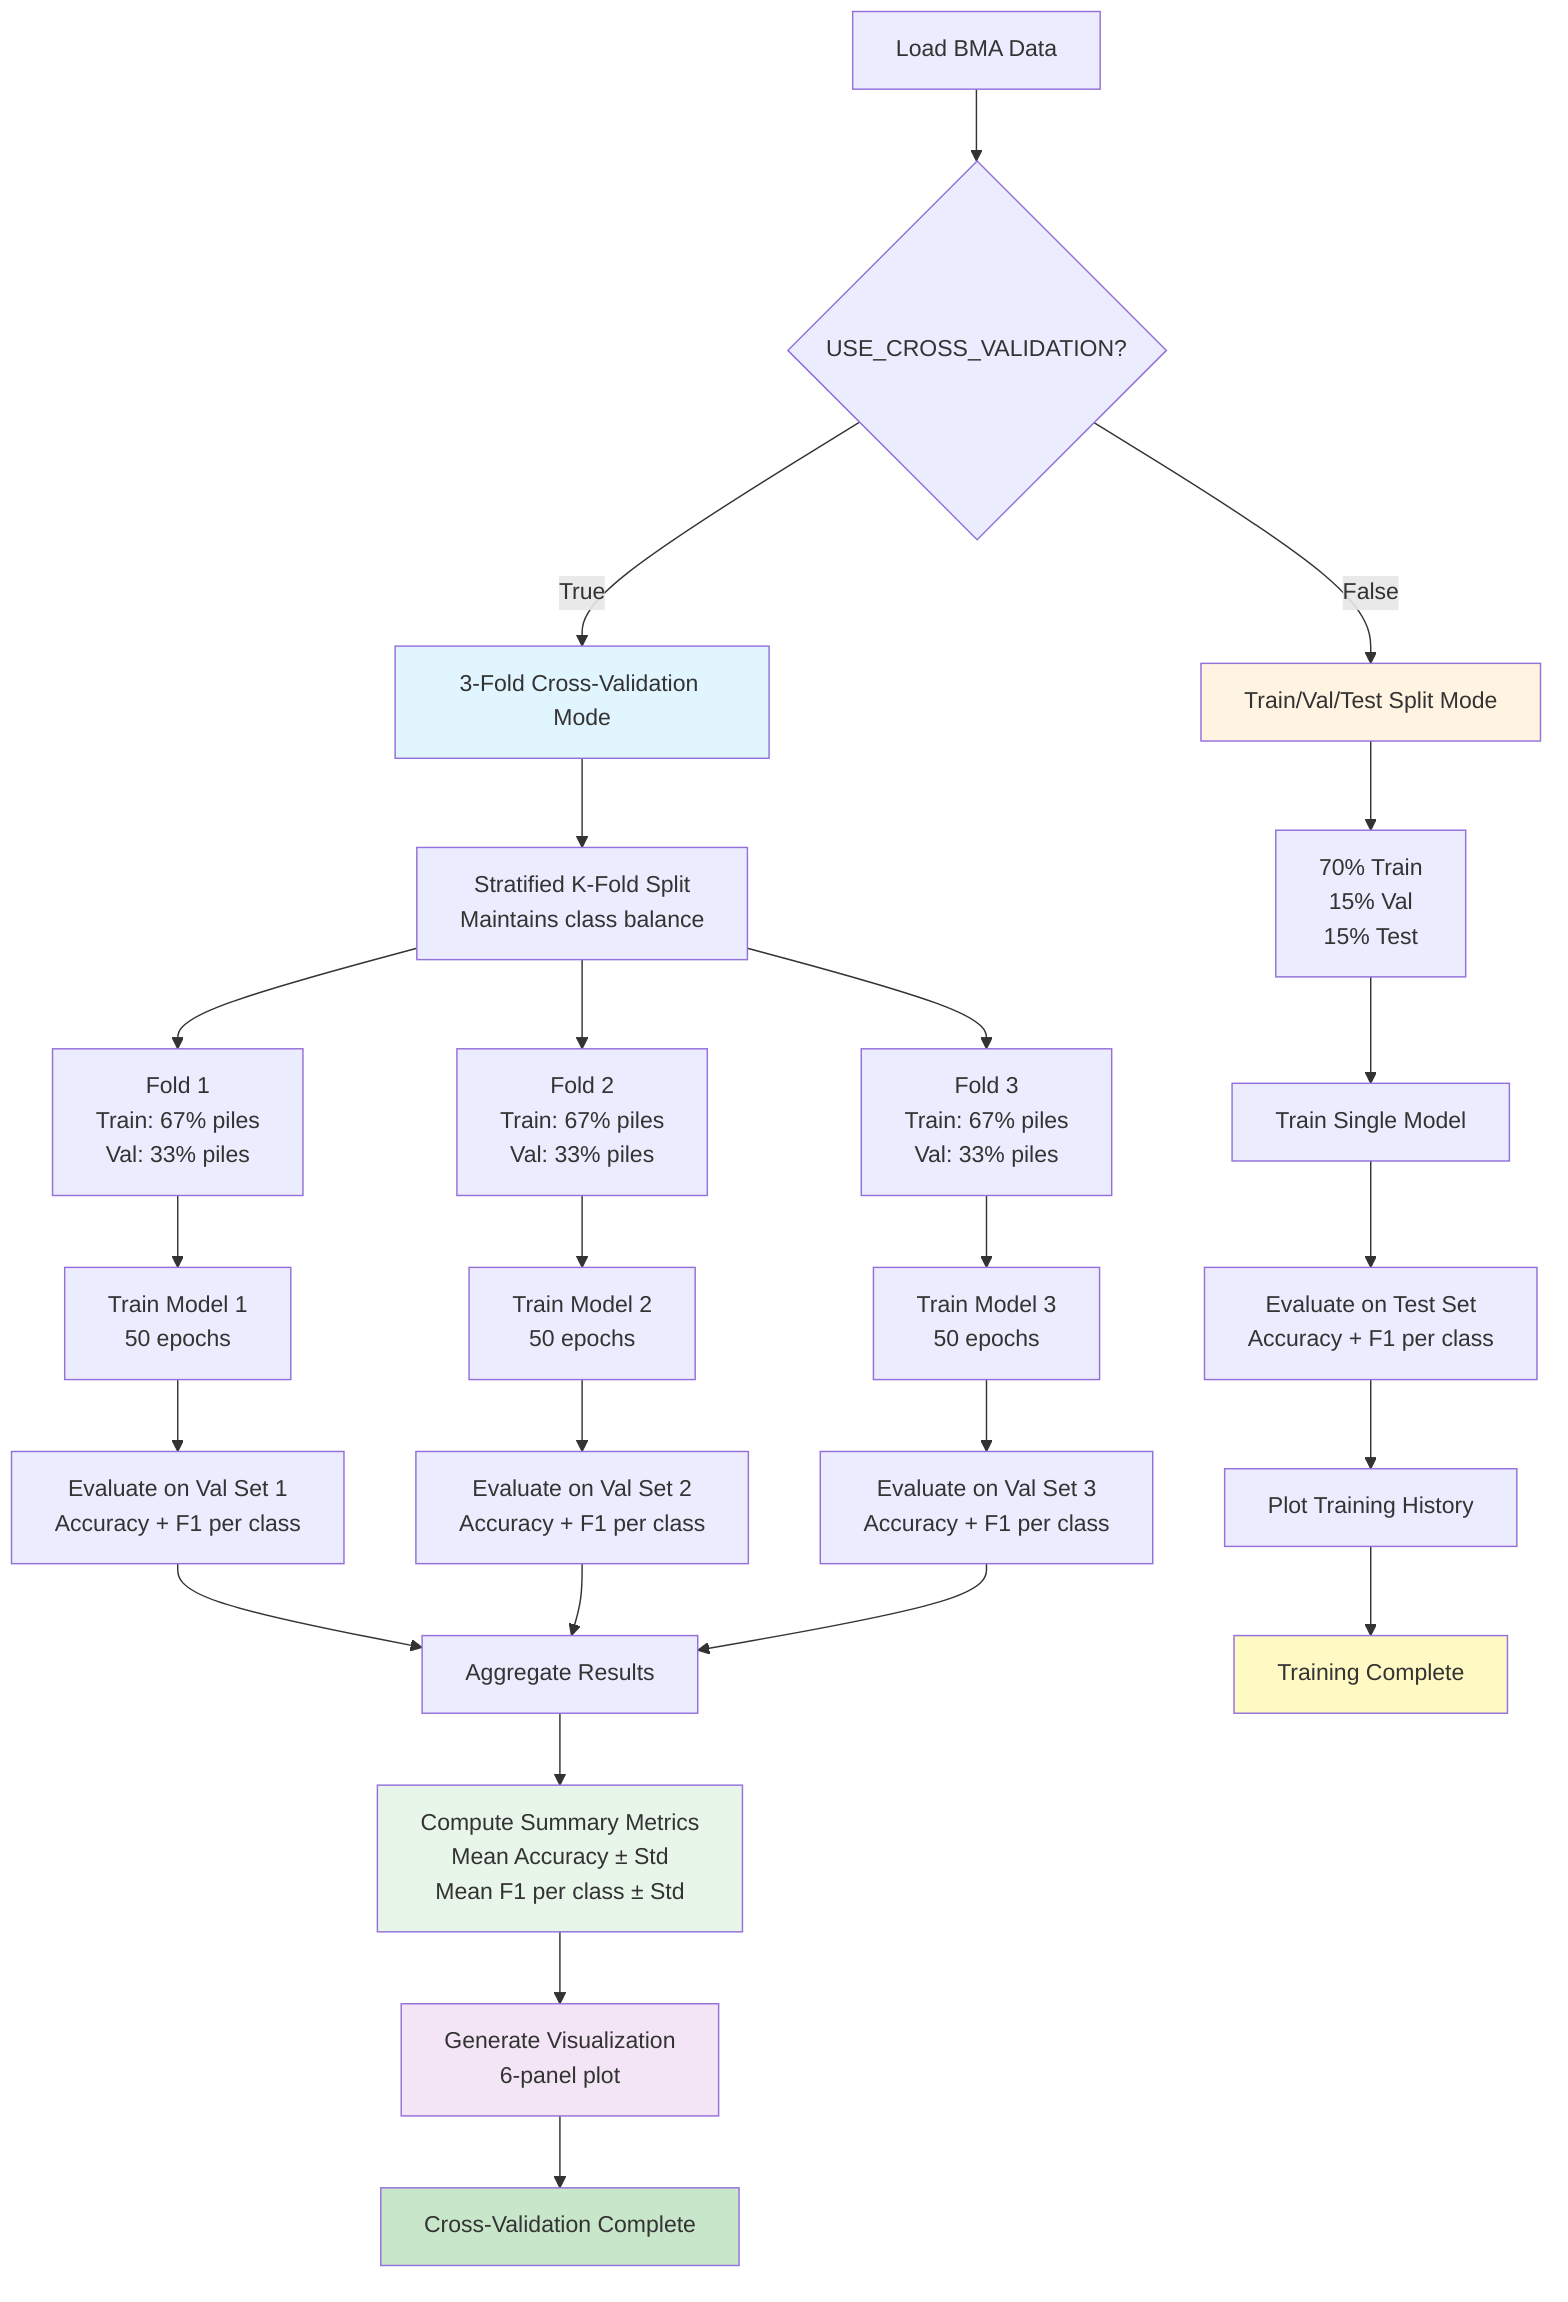 graph TB
    Start[Load BMA Data] --> Check{USE_CROSS_VALIDATION?}
    
    Check -->|True| CV[3-Fold Cross-Validation Mode]
    Check -->|False| Split[Train/Val/Test Split Mode]
    
    CV --> Stratify[Stratified K-Fold Split<br/>Maintains class balance]
    
    Stratify --> Fold1[Fold 1<br/>Train: 67% piles<br/>Val: 33% piles]
    Stratify --> Fold2[Fold 2<br/>Train: 67% piles<br/>Val: 33% piles]
    Stratify --> Fold3[Fold 3<br/>Train: 67% piles<br/>Val: 33% piles]
    
    Fold1 --> Train1[Train Model 1<br/>50 epochs]
    Fold2 --> Train2[Train Model 2<br/>50 epochs]
    Fold3 --> Train3[Train Model 3<br/>50 epochs]
    
    Train1 --> Eval1[Evaluate on Val Set 1<br/>Accuracy + F1 per class]
    Train2 --> Eval2[Evaluate on Val Set 2<br/>Accuracy + F1 per class]
    Train3 --> Eval3[Evaluate on Val Set 3<br/>Accuracy + F1 per class]
    
    Eval1 --> Aggregate[Aggregate Results]
    Eval2 --> Aggregate
    Eval3 --> Aggregate
    
    Aggregate --> Metrics[Compute Summary Metrics<br/>Mean Accuracy ± Std<br/>Mean F1 per class ± Std]
    
    Metrics --> Plot[Generate Visualization<br/>6-panel plot]
    
    Plot --> CVEnd[Cross-Validation Complete]
    
    Split --> TrainVal[70% Train<br/>15% Val<br/>15% Test]
    TrainVal --> TrainSingle[Train Single Model]
    TrainSingle --> EvalTest[Evaluate on Test Set<br/>Accuracy + F1 per class]
    EvalTest --> PlotSingle[Plot Training History]
    PlotSingle --> StandardEnd[Training Complete]
    
    style CV fill:#e1f5ff
    style Split fill:#fff4e1
    style Metrics fill:#e8f5e9
    style Plot fill:#f3e5f5
    style CVEnd fill:#c8e6c9
    style StandardEnd fill:#fff9c4